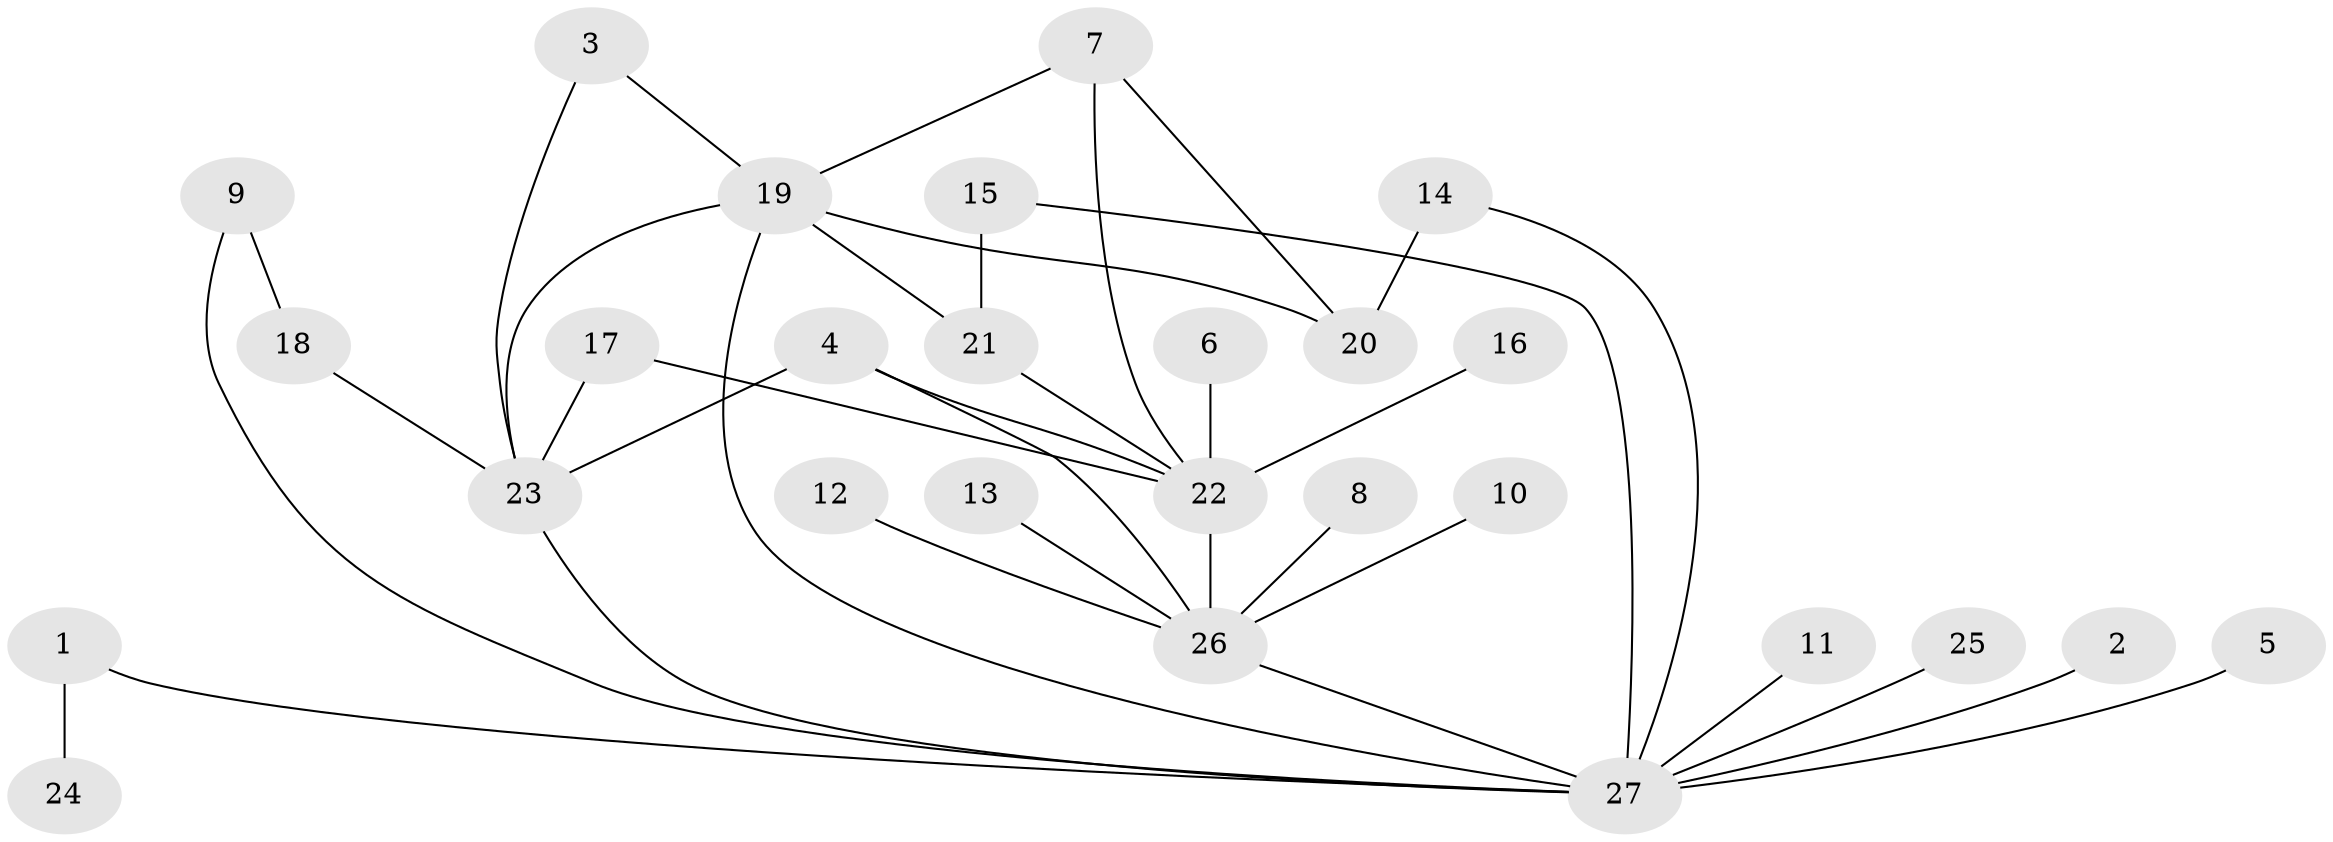 // original degree distribution, {14: 0.015151515151515152, 9: 0.030303030303030304, 3: 0.09090909090909091, 2: 0.13636363636363635, 5: 0.045454545454545456, 10: 0.015151515151515152, 4: 0.045454545454545456, 1: 0.6060606060606061, 11: 0.015151515151515152}
// Generated by graph-tools (version 1.1) at 2025/36/03/04/25 23:36:47]
// undirected, 27 vertices, 37 edges
graph export_dot {
  node [color=gray90,style=filled];
  1;
  2;
  3;
  4;
  5;
  6;
  7;
  8;
  9;
  10;
  11;
  12;
  13;
  14;
  15;
  16;
  17;
  18;
  19;
  20;
  21;
  22;
  23;
  24;
  25;
  26;
  27;
  1 -- 24 [weight=1.0];
  1 -- 27 [weight=1.0];
  2 -- 27 [weight=1.0];
  3 -- 19 [weight=1.0];
  3 -- 23 [weight=1.0];
  4 -- 22 [weight=1.0];
  4 -- 23 [weight=1.0];
  4 -- 26 [weight=1.0];
  5 -- 27 [weight=1.0];
  6 -- 22 [weight=1.0];
  7 -- 19 [weight=1.0];
  7 -- 20 [weight=1.0];
  7 -- 22 [weight=1.0];
  8 -- 26 [weight=1.0];
  9 -- 18 [weight=1.0];
  9 -- 27 [weight=1.0];
  10 -- 26 [weight=1.0];
  11 -- 27 [weight=1.0];
  12 -- 26 [weight=1.0];
  13 -- 26 [weight=1.0];
  14 -- 20 [weight=1.0];
  14 -- 27 [weight=1.0];
  15 -- 21 [weight=1.0];
  15 -- 27 [weight=1.0];
  16 -- 22 [weight=1.0];
  17 -- 22 [weight=1.0];
  17 -- 23 [weight=1.0];
  18 -- 23 [weight=1.0];
  19 -- 20 [weight=1.0];
  19 -- 21 [weight=1.0];
  19 -- 23 [weight=1.0];
  19 -- 27 [weight=1.0];
  21 -- 22 [weight=1.0];
  22 -- 26 [weight=1.0];
  23 -- 27 [weight=1.0];
  25 -- 27 [weight=1.0];
  26 -- 27 [weight=1.0];
}
